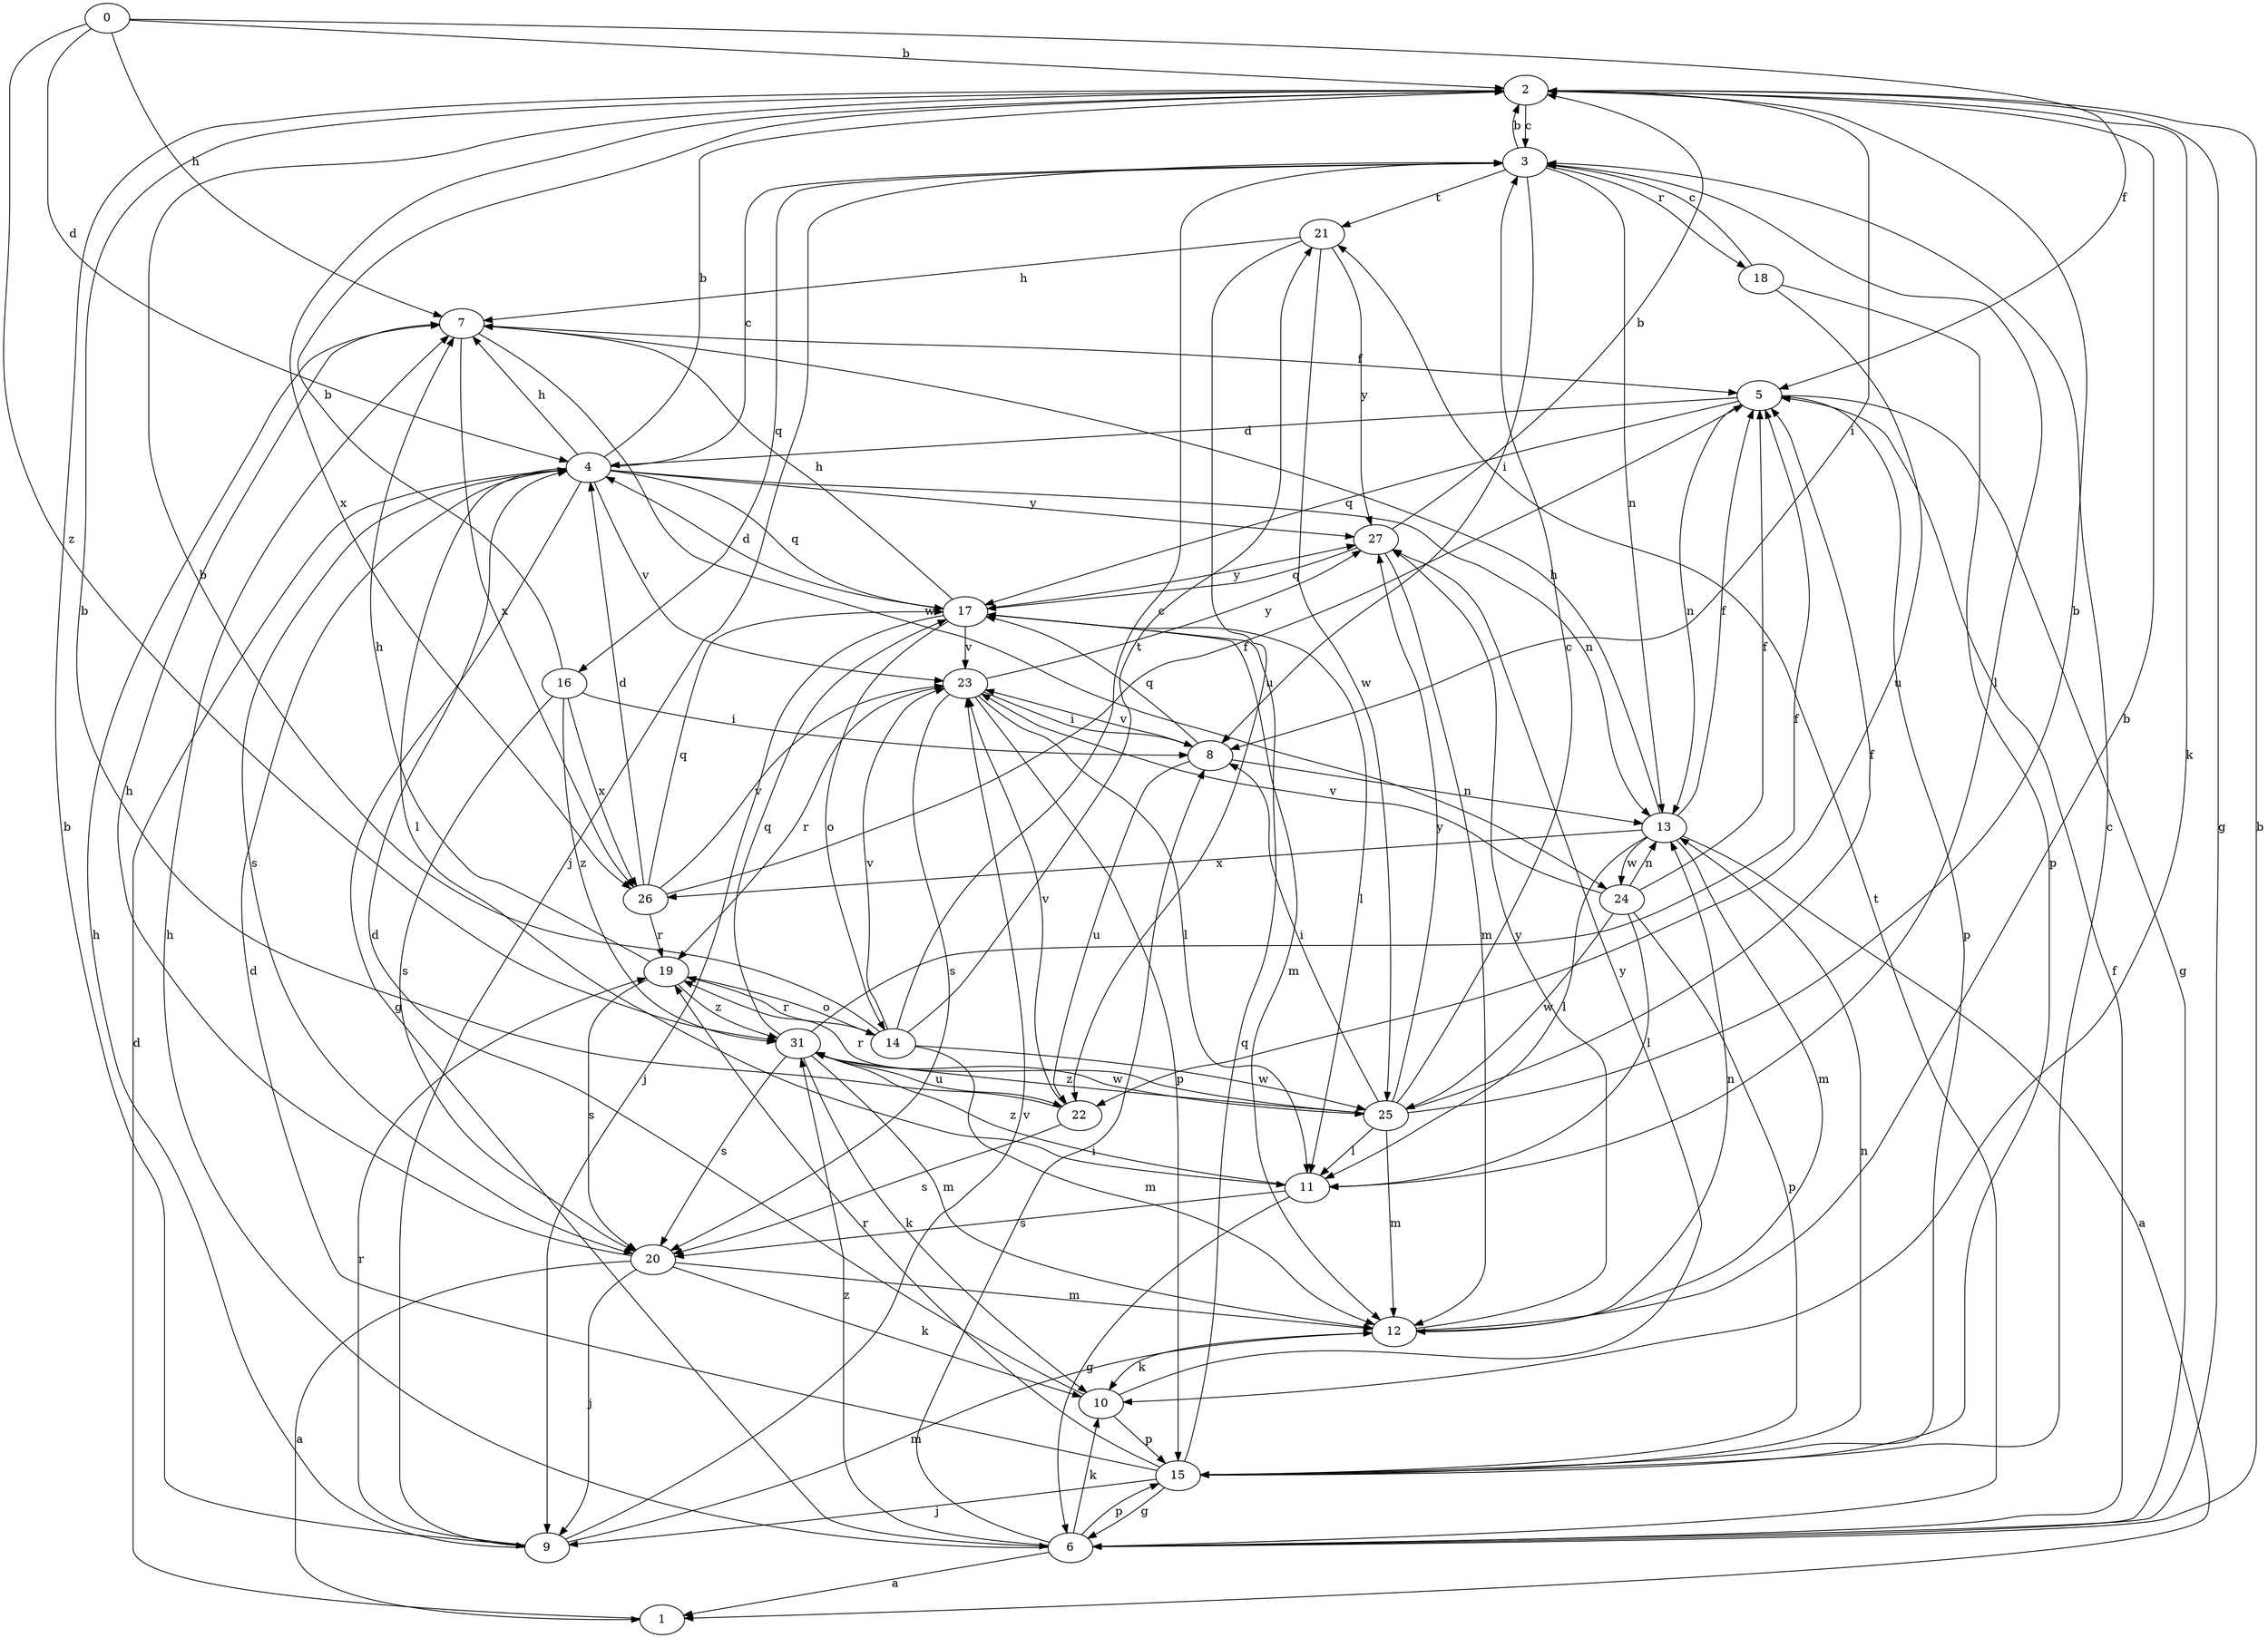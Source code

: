 strict digraph  {
0;
1;
2;
3;
4;
5;
6;
7;
8;
9;
10;
11;
12;
13;
14;
15;
16;
17;
18;
19;
20;
21;
22;
23;
24;
25;
26;
27;
31;
0 -> 2  [label=b];
0 -> 4  [label=d];
0 -> 5  [label=f];
0 -> 7  [label=h];
0 -> 31  [label=z];
1 -> 4  [label=d];
2 -> 3  [label=c];
2 -> 6  [label=g];
2 -> 8  [label=i];
2 -> 10  [label=k];
2 -> 26  [label=x];
3 -> 2  [label=b];
3 -> 8  [label=i];
3 -> 9  [label=j];
3 -> 11  [label=l];
3 -> 13  [label=n];
3 -> 16  [label=q];
3 -> 18  [label=r];
3 -> 21  [label=t];
4 -> 2  [label=b];
4 -> 3  [label=c];
4 -> 6  [label=g];
4 -> 7  [label=h];
4 -> 11  [label=l];
4 -> 13  [label=n];
4 -> 17  [label=q];
4 -> 20  [label=s];
4 -> 23  [label=v];
4 -> 27  [label=y];
5 -> 4  [label=d];
5 -> 6  [label=g];
5 -> 13  [label=n];
5 -> 15  [label=p];
5 -> 17  [label=q];
6 -> 1  [label=a];
6 -> 2  [label=b];
6 -> 5  [label=f];
6 -> 7  [label=h];
6 -> 8  [label=i];
6 -> 10  [label=k];
6 -> 15  [label=p];
6 -> 21  [label=t];
6 -> 31  [label=z];
7 -> 5  [label=f];
7 -> 24  [label=w];
7 -> 26  [label=x];
8 -> 13  [label=n];
8 -> 17  [label=q];
8 -> 22  [label=u];
8 -> 23  [label=v];
9 -> 2  [label=b];
9 -> 7  [label=h];
9 -> 12  [label=m];
9 -> 19  [label=r];
9 -> 23  [label=v];
10 -> 4  [label=d];
10 -> 15  [label=p];
10 -> 27  [label=y];
11 -> 6  [label=g];
11 -> 20  [label=s];
11 -> 31  [label=z];
12 -> 2  [label=b];
12 -> 10  [label=k];
12 -> 13  [label=n];
12 -> 27  [label=y];
13 -> 1  [label=a];
13 -> 5  [label=f];
13 -> 7  [label=h];
13 -> 11  [label=l];
13 -> 12  [label=m];
13 -> 24  [label=w];
13 -> 26  [label=x];
14 -> 2  [label=b];
14 -> 3  [label=c];
14 -> 12  [label=m];
14 -> 19  [label=r];
14 -> 21  [label=t];
14 -> 23  [label=v];
14 -> 25  [label=w];
15 -> 3  [label=c];
15 -> 4  [label=d];
15 -> 6  [label=g];
15 -> 9  [label=j];
15 -> 13  [label=n];
15 -> 17  [label=q];
15 -> 19  [label=r];
16 -> 2  [label=b];
16 -> 8  [label=i];
16 -> 20  [label=s];
16 -> 26  [label=x];
16 -> 31  [label=z];
17 -> 4  [label=d];
17 -> 7  [label=h];
17 -> 9  [label=j];
17 -> 11  [label=l];
17 -> 12  [label=m];
17 -> 14  [label=o];
17 -> 23  [label=v];
17 -> 27  [label=y];
18 -> 3  [label=c];
18 -> 15  [label=p];
18 -> 22  [label=u];
19 -> 7  [label=h];
19 -> 14  [label=o];
19 -> 20  [label=s];
19 -> 31  [label=z];
20 -> 1  [label=a];
20 -> 7  [label=h];
20 -> 9  [label=j];
20 -> 10  [label=k];
20 -> 12  [label=m];
21 -> 7  [label=h];
21 -> 22  [label=u];
21 -> 25  [label=w];
21 -> 27  [label=y];
22 -> 2  [label=b];
22 -> 20  [label=s];
22 -> 23  [label=v];
23 -> 8  [label=i];
23 -> 11  [label=l];
23 -> 15  [label=p];
23 -> 19  [label=r];
23 -> 20  [label=s];
23 -> 27  [label=y];
24 -> 5  [label=f];
24 -> 11  [label=l];
24 -> 13  [label=n];
24 -> 15  [label=p];
24 -> 23  [label=v];
24 -> 25  [label=w];
25 -> 2  [label=b];
25 -> 3  [label=c];
25 -> 5  [label=f];
25 -> 8  [label=i];
25 -> 11  [label=l];
25 -> 12  [label=m];
25 -> 19  [label=r];
25 -> 27  [label=y];
25 -> 31  [label=z];
26 -> 4  [label=d];
26 -> 5  [label=f];
26 -> 17  [label=q];
26 -> 19  [label=r];
26 -> 23  [label=v];
27 -> 2  [label=b];
27 -> 12  [label=m];
27 -> 17  [label=q];
31 -> 5  [label=f];
31 -> 10  [label=k];
31 -> 12  [label=m];
31 -> 17  [label=q];
31 -> 20  [label=s];
31 -> 22  [label=u];
31 -> 25  [label=w];
}
